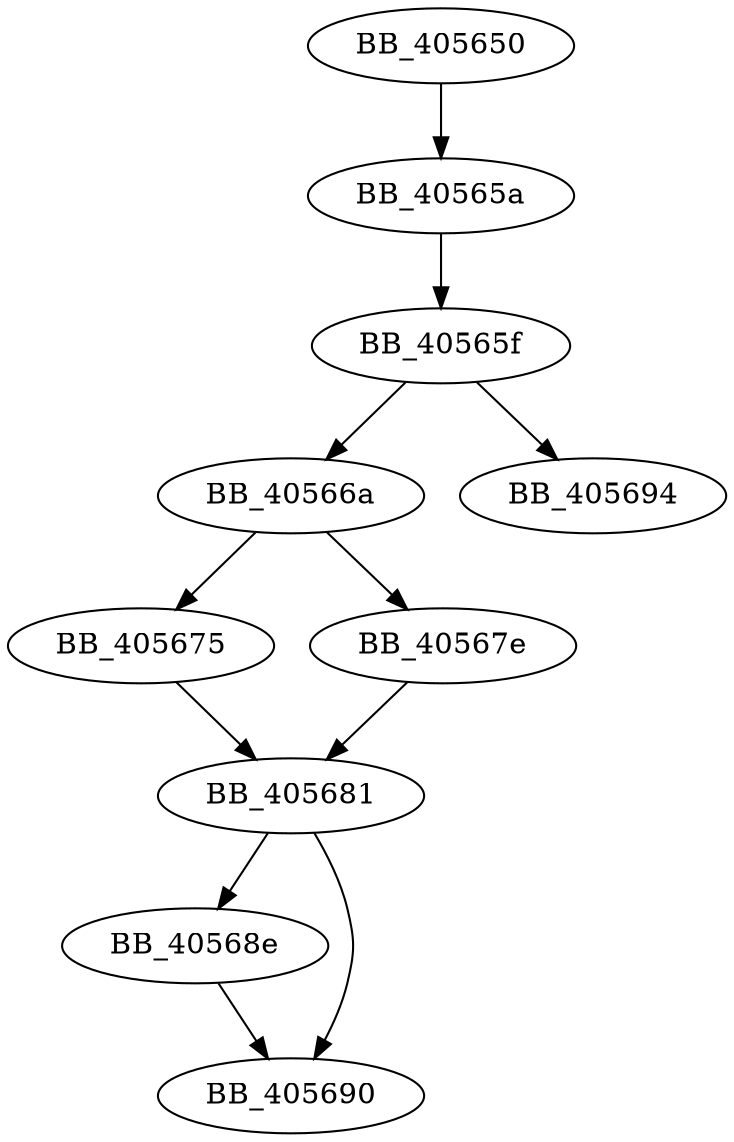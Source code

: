DiGraph sub_405650{
BB_405650->BB_40565a
BB_40565a->BB_40565f
BB_40565f->BB_40566a
BB_40565f->BB_405694
BB_40566a->BB_405675
BB_40566a->BB_40567e
BB_405675->BB_405681
BB_40567e->BB_405681
BB_405681->BB_40568e
BB_405681->BB_405690
BB_40568e->BB_405690
}
